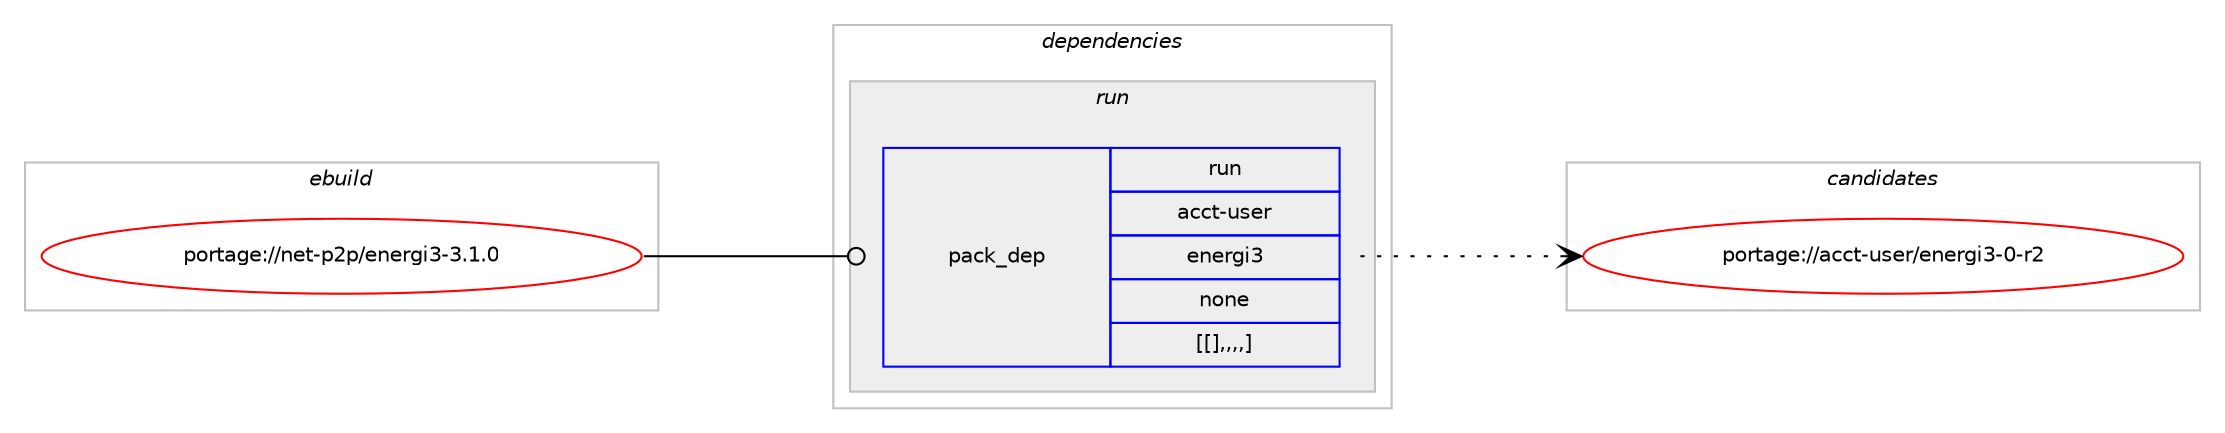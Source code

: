 digraph prolog {

# *************
# Graph options
# *************

newrank=true;
concentrate=true;
compound=true;
graph [rankdir=LR,fontname=Helvetica,fontsize=10,ranksep=1.5];#, ranksep=2.5, nodesep=0.2];
edge  [arrowhead=vee];
node  [fontname=Helvetica,fontsize=10];

# **********
# The ebuild
# **********

subgraph cluster_leftcol {
color=gray;
label=<<i>ebuild</i>>;
id [label="portage://net-p2p/energi3-3.1.0", color=red, width=4, href="../net-p2p/energi3-3.1.0.svg"];
}

# ****************
# The dependencies
# ****************

subgraph cluster_midcol {
color=gray;
label=<<i>dependencies</i>>;
subgraph cluster_compile {
fillcolor="#eeeeee";
style=filled;
label=<<i>compile</i>>;
}
subgraph cluster_compileandrun {
fillcolor="#eeeeee";
style=filled;
label=<<i>compile and run</i>>;
}
subgraph cluster_run {
fillcolor="#eeeeee";
style=filled;
label=<<i>run</i>>;
subgraph pack290391 {
dependency397817 [label=<<TABLE BORDER="0" CELLBORDER="1" CELLSPACING="0" CELLPADDING="4" WIDTH="220"><TR><TD ROWSPAN="6" CELLPADDING="30">pack_dep</TD></TR><TR><TD WIDTH="110">run</TD></TR><TR><TD>acct-user</TD></TR><TR><TD>energi3</TD></TR><TR><TD>none</TD></TR><TR><TD>[[],,,,]</TD></TR></TABLE>>, shape=none, color=blue];
}
id:e -> dependency397817:w [weight=20,style="solid",arrowhead="odot"];
}
}

# **************
# The candidates
# **************

subgraph cluster_choices {
rank=same;
color=gray;
label=<<i>candidates</i>>;

subgraph choice290391 {
color=black;
nodesep=1;
choice97999911645117115101114471011101011141031055145484511450 [label="portage://acct-user/energi3-0-r2", color=red, width=4,href="../acct-user/energi3-0-r2.svg"];
dependency397817:e -> choice97999911645117115101114471011101011141031055145484511450:w [style=dotted,weight="100"];
}
}

}
